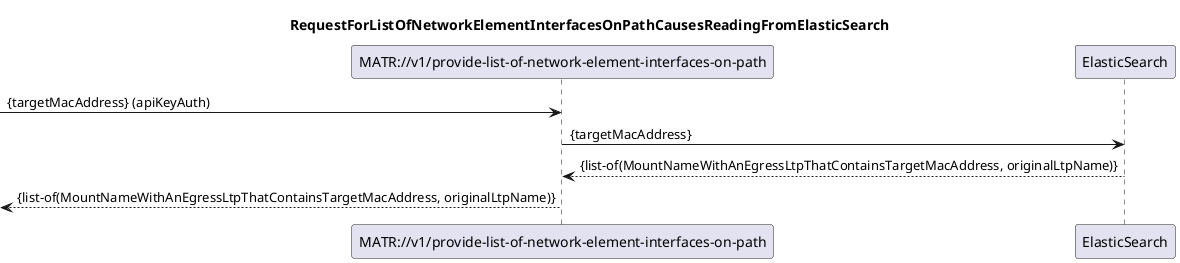 @startuml 05x_ProvideListOfNetworkElementInterfacesOnPath
skinparam responseMessageBelowArrow true

title RequestForListOfNetworkElementInterfacesOnPathCausesReadingFromElasticSearch

participant "MATR://v1/provide-list-of-network-element-interfaces-on-path"
participant "ElasticSearch"

[-> "MATR://v1/provide-list-of-network-element-interfaces-on-path": {targetMacAddress} (apiKeyAuth)

"MATR://v1/provide-list-of-network-element-interfaces-on-path" -> "ElasticSearch": {targetMacAddress}
"ElasticSearch" --> "MATR://v1/provide-list-of-network-element-interfaces-on-path": {list-of(MountNameWithAnEgressLtpThatContainsTargetMacAddress, originalLtpName)}

[<-- "MATR://v1/provide-list-of-network-element-interfaces-on-path": {list-of(MountNameWithAnEgressLtpThatContainsTargetMacAddress, originalLtpName)}

@enduml